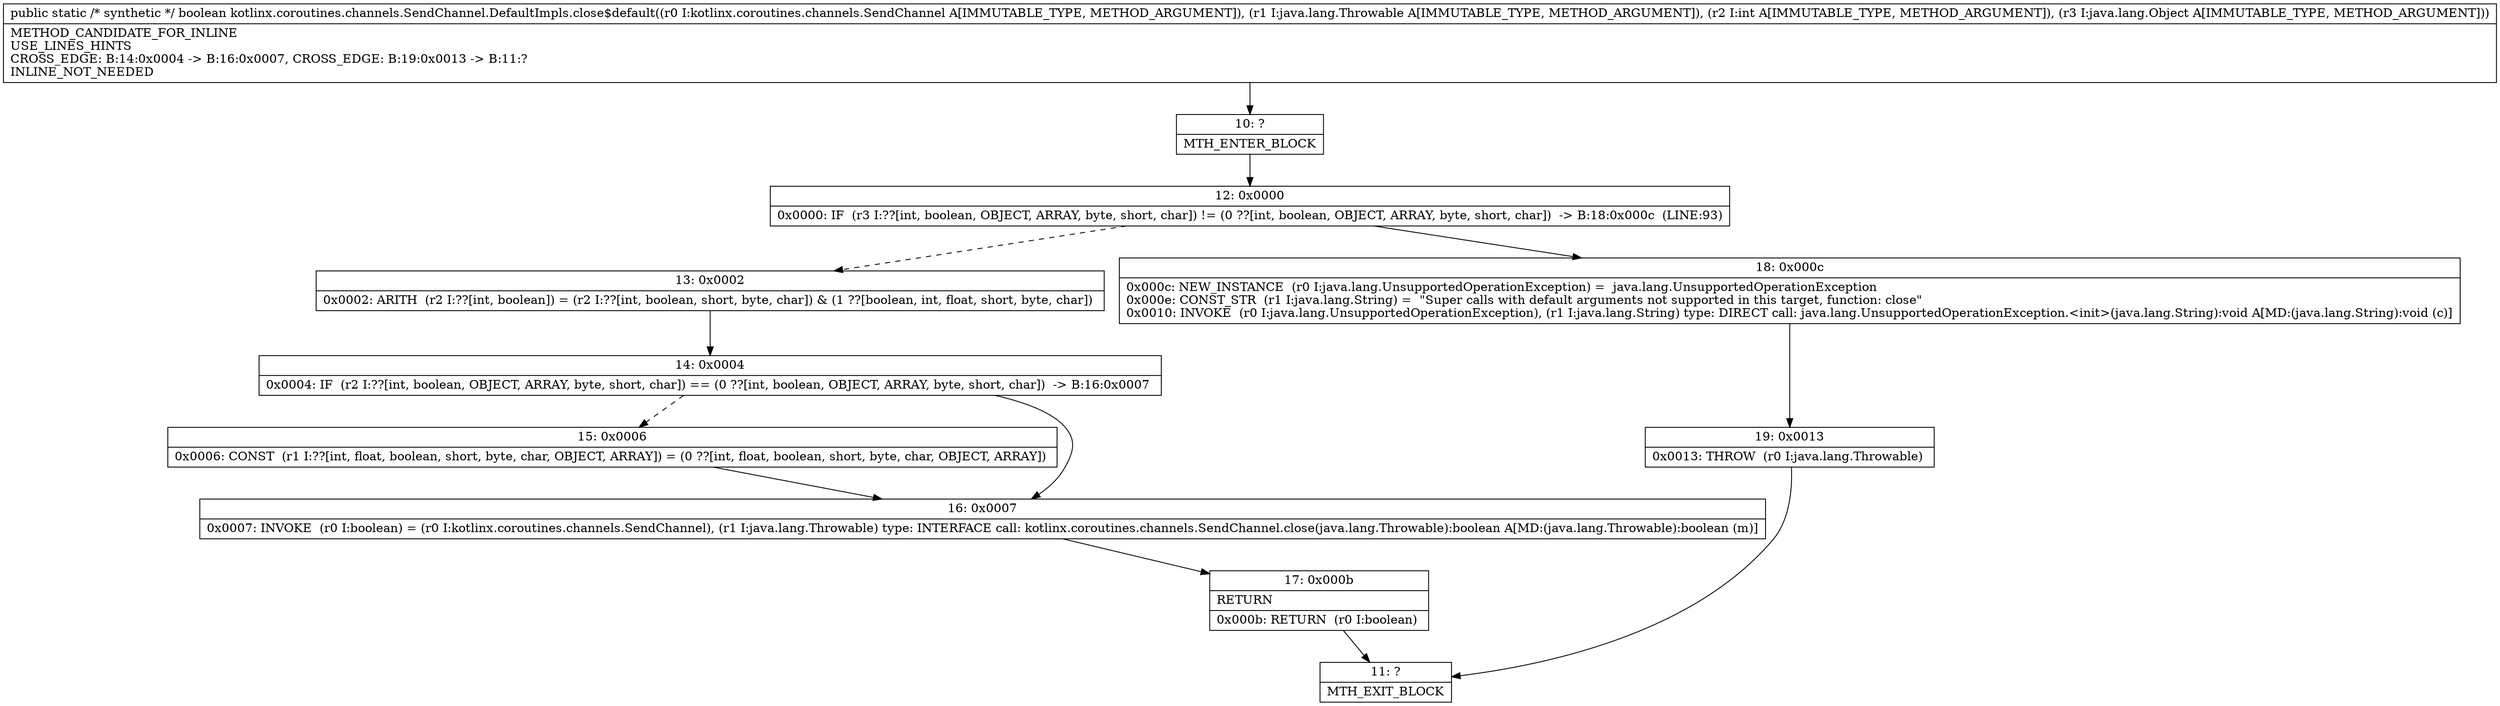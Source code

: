 digraph "CFG forkotlinx.coroutines.channels.SendChannel.DefaultImpls.close$default(Lkotlinx\/coroutines\/channels\/SendChannel;Ljava\/lang\/Throwable;ILjava\/lang\/Object;)Z" {
Node_10 [shape=record,label="{10\:\ ?|MTH_ENTER_BLOCK\l}"];
Node_12 [shape=record,label="{12\:\ 0x0000|0x0000: IF  (r3 I:??[int, boolean, OBJECT, ARRAY, byte, short, char]) != (0 ??[int, boolean, OBJECT, ARRAY, byte, short, char])  \-\> B:18:0x000c  (LINE:93)\l}"];
Node_13 [shape=record,label="{13\:\ 0x0002|0x0002: ARITH  (r2 I:??[int, boolean]) = (r2 I:??[int, boolean, short, byte, char]) & (1 ??[boolean, int, float, short, byte, char]) \l}"];
Node_14 [shape=record,label="{14\:\ 0x0004|0x0004: IF  (r2 I:??[int, boolean, OBJECT, ARRAY, byte, short, char]) == (0 ??[int, boolean, OBJECT, ARRAY, byte, short, char])  \-\> B:16:0x0007 \l}"];
Node_15 [shape=record,label="{15\:\ 0x0006|0x0006: CONST  (r1 I:??[int, float, boolean, short, byte, char, OBJECT, ARRAY]) = (0 ??[int, float, boolean, short, byte, char, OBJECT, ARRAY]) \l}"];
Node_16 [shape=record,label="{16\:\ 0x0007|0x0007: INVOKE  (r0 I:boolean) = (r0 I:kotlinx.coroutines.channels.SendChannel), (r1 I:java.lang.Throwable) type: INTERFACE call: kotlinx.coroutines.channels.SendChannel.close(java.lang.Throwable):boolean A[MD:(java.lang.Throwable):boolean (m)]\l}"];
Node_17 [shape=record,label="{17\:\ 0x000b|RETURN\l|0x000b: RETURN  (r0 I:boolean) \l}"];
Node_11 [shape=record,label="{11\:\ ?|MTH_EXIT_BLOCK\l}"];
Node_18 [shape=record,label="{18\:\ 0x000c|0x000c: NEW_INSTANCE  (r0 I:java.lang.UnsupportedOperationException) =  java.lang.UnsupportedOperationException \l0x000e: CONST_STR  (r1 I:java.lang.String) =  \"Super calls with default arguments not supported in this target, function: close\" \l0x0010: INVOKE  (r0 I:java.lang.UnsupportedOperationException), (r1 I:java.lang.String) type: DIRECT call: java.lang.UnsupportedOperationException.\<init\>(java.lang.String):void A[MD:(java.lang.String):void (c)]\l}"];
Node_19 [shape=record,label="{19\:\ 0x0013|0x0013: THROW  (r0 I:java.lang.Throwable) \l}"];
MethodNode[shape=record,label="{public static \/* synthetic *\/ boolean kotlinx.coroutines.channels.SendChannel.DefaultImpls.close$default((r0 I:kotlinx.coroutines.channels.SendChannel A[IMMUTABLE_TYPE, METHOD_ARGUMENT]), (r1 I:java.lang.Throwable A[IMMUTABLE_TYPE, METHOD_ARGUMENT]), (r2 I:int A[IMMUTABLE_TYPE, METHOD_ARGUMENT]), (r3 I:java.lang.Object A[IMMUTABLE_TYPE, METHOD_ARGUMENT]))  | METHOD_CANDIDATE_FOR_INLINE\lUSE_LINES_HINTS\lCROSS_EDGE: B:14:0x0004 \-\> B:16:0x0007, CROSS_EDGE: B:19:0x0013 \-\> B:11:?\lINLINE_NOT_NEEDED\l}"];
MethodNode -> Node_10;Node_10 -> Node_12;
Node_12 -> Node_13[style=dashed];
Node_12 -> Node_18;
Node_13 -> Node_14;
Node_14 -> Node_15[style=dashed];
Node_14 -> Node_16;
Node_15 -> Node_16;
Node_16 -> Node_17;
Node_17 -> Node_11;
Node_18 -> Node_19;
Node_19 -> Node_11;
}

